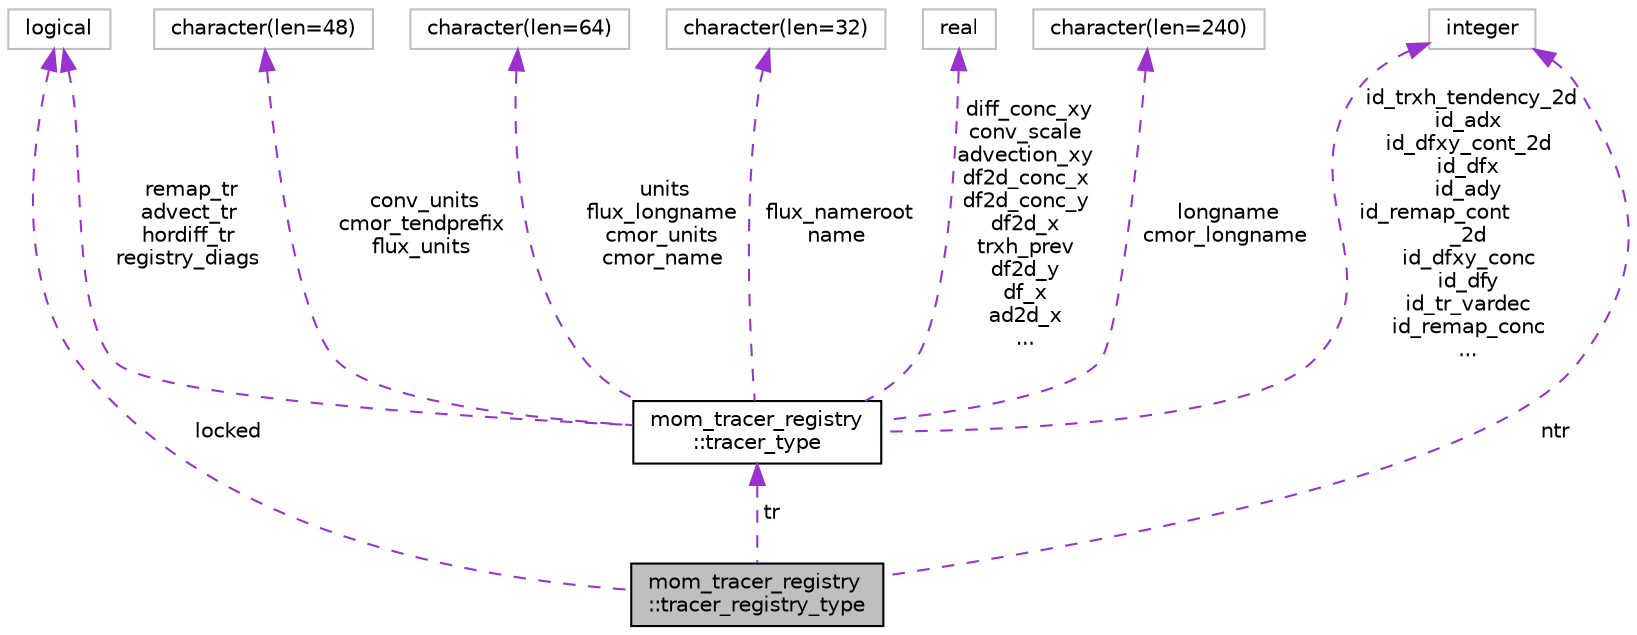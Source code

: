 digraph "mom_tracer_registry::tracer_registry_type"
{
 // INTERACTIVE_SVG=YES
 // LATEX_PDF_SIZE
  edge [fontname="Helvetica",fontsize="10",labelfontname="Helvetica",labelfontsize="10"];
  node [fontname="Helvetica",fontsize="10",shape=record];
  Node1 [label="mom_tracer_registry\l::tracer_registry_type",height=0.2,width=0.4,color="black", fillcolor="grey75", style="filled", fontcolor="black",tooltip="Type to carry basic tracer information."];
  Node2 -> Node1 [dir="back",color="darkorchid3",fontsize="10",style="dashed",label=" locked" ,fontname="Helvetica"];
  Node2 [label="logical",height=0.2,width=0.4,color="grey75", fillcolor="white", style="filled",tooltip=" "];
  Node3 -> Node1 [dir="back",color="darkorchid3",fontsize="10",style="dashed",label=" tr" ,fontname="Helvetica"];
  Node3 [label="mom_tracer_registry\l::tracer_type",height=0.2,width=0.4,color="black", fillcolor="white", style="filled",URL="$structmom__tracer__registry_1_1tracer__type.html",tooltip="The tracer type."];
  Node2 -> Node3 [dir="back",color="darkorchid3",fontsize="10",style="dashed",label=" remap_tr\nadvect_tr\nhordiff_tr\nregistry_diags" ,fontname="Helvetica"];
  Node4 -> Node3 [dir="back",color="darkorchid3",fontsize="10",style="dashed",label=" longname\ncmor_longname" ,fontname="Helvetica"];
  Node4 [label="character(len=240)",height=0.2,width=0.4,color="grey75", fillcolor="white", style="filled",tooltip=" "];
  Node5 -> Node3 [dir="back",color="darkorchid3",fontsize="10",style="dashed",label=" conv_units\ncmor_tendprefix\nflux_units" ,fontname="Helvetica"];
  Node5 [label="character(len=48)",height=0.2,width=0.4,color="grey75", fillcolor="white", style="filled",tooltip=" "];
  Node6 -> Node3 [dir="back",color="darkorchid3",fontsize="10",style="dashed",label=" units\nflux_longname\ncmor_units\ncmor_name" ,fontname="Helvetica"];
  Node6 [label="character(len=64)",height=0.2,width=0.4,color="grey75", fillcolor="white", style="filled",tooltip=" "];
  Node7 -> Node3 [dir="back",color="darkorchid3",fontsize="10",style="dashed",label=" flux_nameroot\nname" ,fontname="Helvetica"];
  Node7 [label="character(len=32)",height=0.2,width=0.4,color="grey75", fillcolor="white", style="filled",tooltip=" "];
  Node8 -> Node3 [dir="back",color="darkorchid3",fontsize="10",style="dashed",label=" id_trxh_tendency_2d\nid_adx\nid_dfxy_cont_2d\nid_dfx\nid_ady\nid_remap_cont\l_2d\nid_dfxy_conc\nid_dfy\nid_tr_vardec\nid_remap_conc\n..." ,fontname="Helvetica"];
  Node8 [label="integer",height=0.2,width=0.4,color="grey75", fillcolor="white", style="filled",tooltip=" "];
  Node9 -> Node3 [dir="back",color="darkorchid3",fontsize="10",style="dashed",label=" diff_conc_xy\nconv_scale\nadvection_xy\ndf2d_conc_x\ndf2d_conc_y\ndf2d_x\ntrxh_prev\ndf2d_y\ndf_x\nad2d_x\n..." ,fontname="Helvetica"];
  Node9 [label="real",height=0.2,width=0.4,color="grey75", fillcolor="white", style="filled",tooltip=" "];
  Node8 -> Node1 [dir="back",color="darkorchid3",fontsize="10",style="dashed",label=" ntr" ,fontname="Helvetica"];
}
